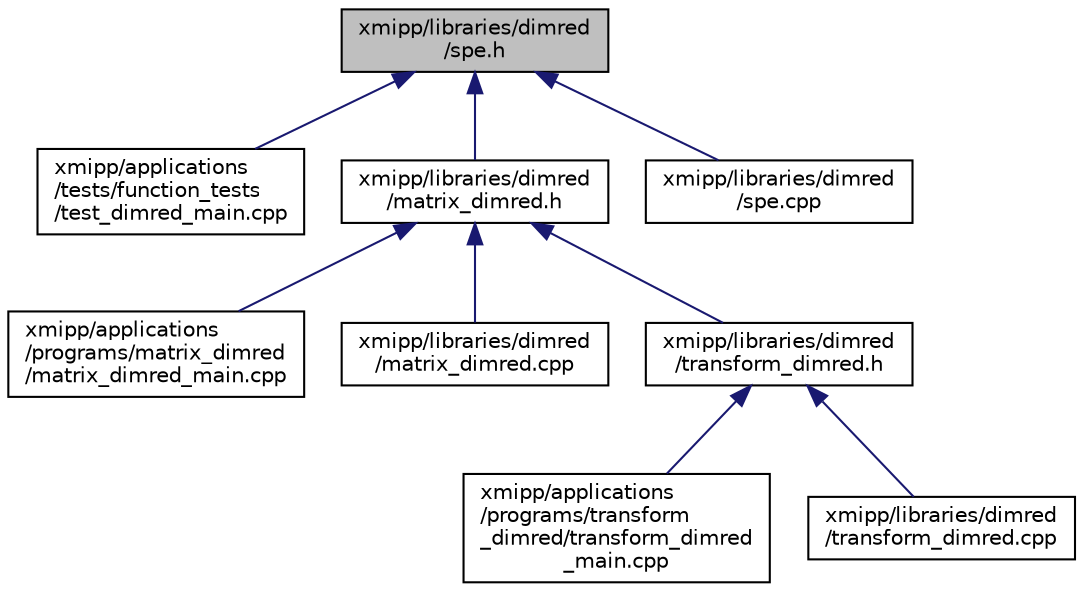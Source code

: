 digraph "xmipp/libraries/dimred/spe.h"
{
  edge [fontname="Helvetica",fontsize="10",labelfontname="Helvetica",labelfontsize="10"];
  node [fontname="Helvetica",fontsize="10",shape=record];
  Node31 [label="xmipp/libraries/dimred\l/spe.h",height=0.2,width=0.4,color="black", fillcolor="grey75", style="filled", fontcolor="black"];
  Node31 -> Node32 [dir="back",color="midnightblue",fontsize="10",style="solid",fontname="Helvetica"];
  Node32 [label="xmipp/applications\l/tests/function_tests\l/test_dimred_main.cpp",height=0.2,width=0.4,color="black", fillcolor="white", style="filled",URL="$test__dimred__main_8cpp.html"];
  Node31 -> Node33 [dir="back",color="midnightblue",fontsize="10",style="solid",fontname="Helvetica"];
  Node33 [label="xmipp/libraries/dimred\l/matrix_dimred.h",height=0.2,width=0.4,color="black", fillcolor="white", style="filled",URL="$matrix__dimred_8h.html"];
  Node33 -> Node34 [dir="back",color="midnightblue",fontsize="10",style="solid",fontname="Helvetica"];
  Node34 [label="xmipp/applications\l/programs/matrix_dimred\l/matrix_dimred_main.cpp",height=0.2,width=0.4,color="black", fillcolor="white", style="filled",URL="$matrix__dimred__main_8cpp.html"];
  Node33 -> Node35 [dir="back",color="midnightblue",fontsize="10",style="solid",fontname="Helvetica"];
  Node35 [label="xmipp/libraries/dimred\l/matrix_dimred.cpp",height=0.2,width=0.4,color="black", fillcolor="white", style="filled",URL="$matrix__dimred_8cpp.html"];
  Node33 -> Node36 [dir="back",color="midnightblue",fontsize="10",style="solid",fontname="Helvetica"];
  Node36 [label="xmipp/libraries/dimred\l/transform_dimred.h",height=0.2,width=0.4,color="black", fillcolor="white", style="filled",URL="$transform__dimred_8h.html"];
  Node36 -> Node37 [dir="back",color="midnightblue",fontsize="10",style="solid",fontname="Helvetica"];
  Node37 [label="xmipp/applications\l/programs/transform\l_dimred/transform_dimred\l_main.cpp",height=0.2,width=0.4,color="black", fillcolor="white", style="filled",URL="$transform__dimred__main_8cpp.html"];
  Node36 -> Node38 [dir="back",color="midnightblue",fontsize="10",style="solid",fontname="Helvetica"];
  Node38 [label="xmipp/libraries/dimred\l/transform_dimred.cpp",height=0.2,width=0.4,color="black", fillcolor="white", style="filled",URL="$transform__dimred_8cpp.html"];
  Node31 -> Node39 [dir="back",color="midnightblue",fontsize="10",style="solid",fontname="Helvetica"];
  Node39 [label="xmipp/libraries/dimred\l/spe.cpp",height=0.2,width=0.4,color="black", fillcolor="white", style="filled",URL="$spe_8cpp.html"];
}
